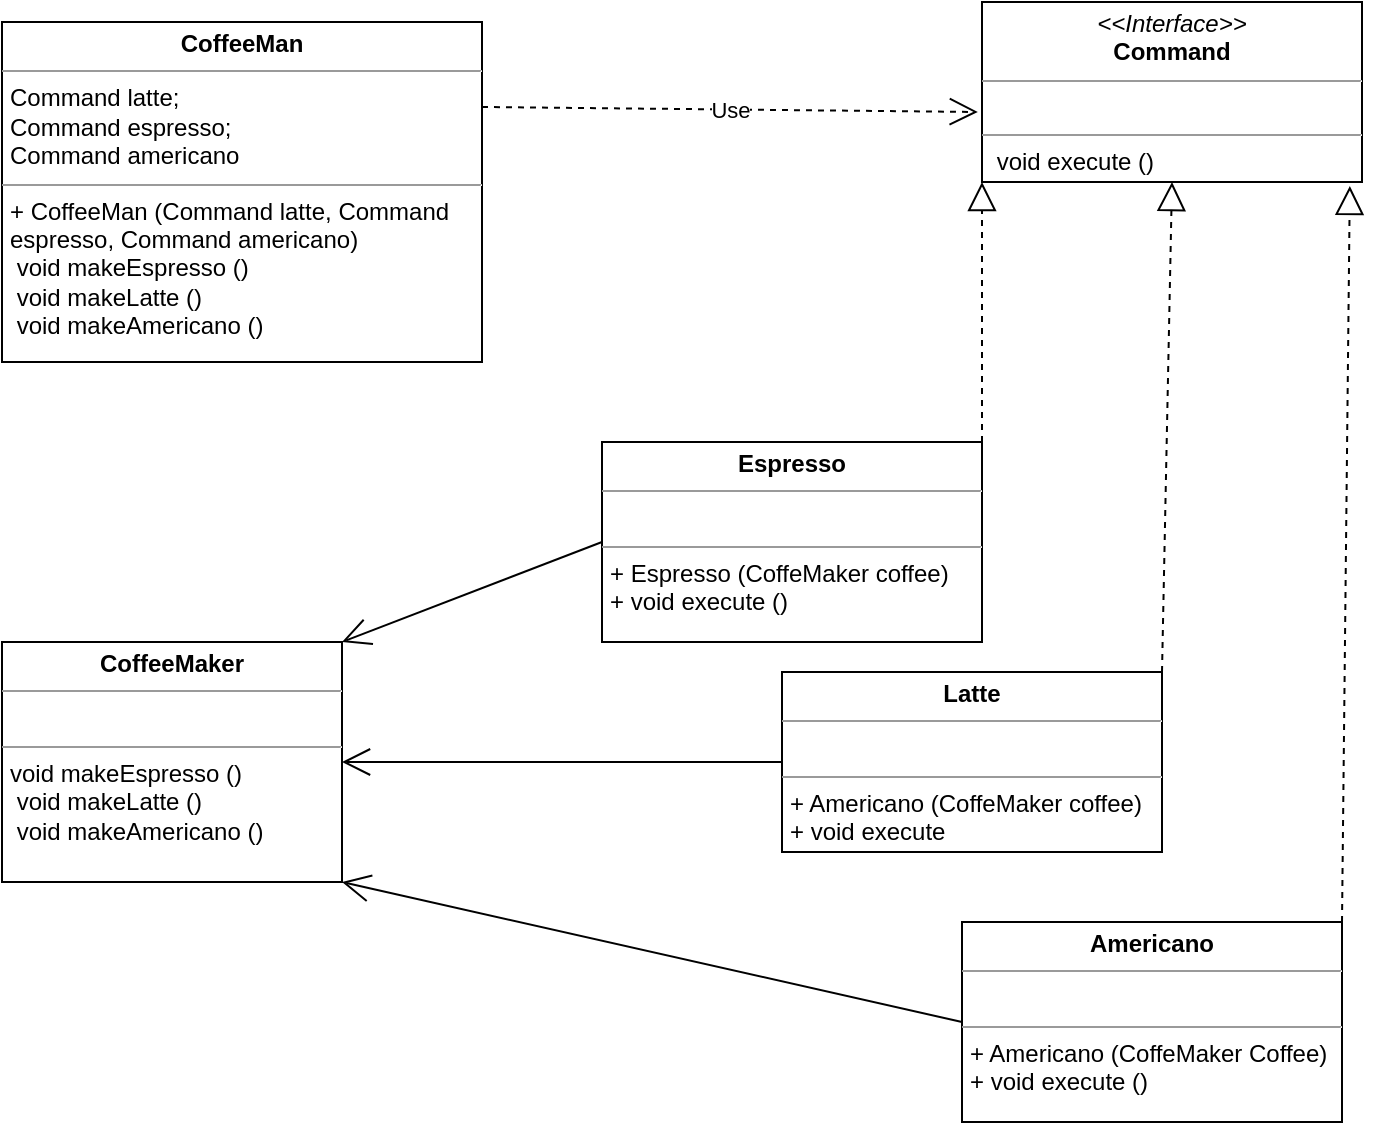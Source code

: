 <mxfile version="19.0.3" type="device"><diagram id="reKHsm5hdGIk8jJ98KJx" name="Страница 1"><mxGraphModel dx="1422" dy="865" grid="1" gridSize="10" guides="1" tooltips="1" connect="1" arrows="1" fold="1" page="1" pageScale="1" pageWidth="827" pageHeight="1169" math="0" shadow="0"><root><mxCell id="0"/><mxCell id="1" parent="0"/><mxCell id="dFposYruSsPXBg3XxSjj-1" value="&lt;p style=&quot;margin:0px;margin-top:4px;text-align:center;&quot;&gt;&lt;i&gt;&amp;lt;&amp;lt;Interface&amp;gt;&amp;gt;&lt;/i&gt;&lt;br&gt;&lt;b&gt;Command&lt;/b&gt;&lt;/p&gt;&lt;hr size=&quot;1&quot;&gt;&lt;p style=&quot;margin:0px;margin-left:4px;&quot;&gt;&lt;br&gt;&lt;/p&gt;&lt;hr size=&quot;1&quot;&gt;&lt;p style=&quot;margin:0px;margin-left:4px;&quot;&gt;&amp;nbsp;void execute ()&lt;/p&gt;" style="verticalAlign=top;align=left;overflow=fill;fontSize=12;fontFamily=Helvetica;html=1;" vertex="1" parent="1"><mxGeometry x="570" y="30" width="190" height="90" as="geometry"/></mxCell><mxCell id="dFposYruSsPXBg3XxSjj-2" value="&lt;p style=&quot;margin:0px;margin-top:4px;text-align:center;&quot;&gt;&lt;b&gt;CoffeeMan&lt;/b&gt;&lt;/p&gt;&lt;hr size=&quot;1&quot;&gt;&lt;p style=&quot;margin:0px;margin-left:4px;&quot;&gt;Command latte;&lt;/p&gt;&lt;p style=&quot;margin:0px;margin-left:4px;&quot;&gt;Command espresso;&lt;/p&gt;&lt;p style=&quot;margin:0px;margin-left:4px;&quot;&gt;Command americano&lt;/p&gt;&lt;hr size=&quot;1&quot;&gt;&lt;p style=&quot;margin:0px;margin-left:4px;&quot;&gt;+ CoffeeMan (Command latte, Command&amp;nbsp;&lt;/p&gt;&lt;p style=&quot;margin:0px;margin-left:4px;&quot;&gt;espresso, Command americano)&lt;/p&gt;&lt;p style=&quot;margin: 0px 0px 0px 4px;&quot;&gt;&amp;nbsp;void makeEspresso ()&lt;/p&gt;&lt;p style=&quot;margin: 0px 0px 0px 4px;&quot;&gt;&amp;nbsp;void makeLatte ()&lt;/p&gt;&lt;p style=&quot;margin: 0px 0px 0px 4px;&quot;&gt;&amp;nbsp;void makeAmericano ()&lt;/p&gt;" style="verticalAlign=top;align=left;overflow=fill;fontSize=12;fontFamily=Helvetica;html=1;" vertex="1" parent="1"><mxGeometry x="80" y="40" width="240" height="170" as="geometry"/></mxCell><mxCell id="dFposYruSsPXBg3XxSjj-3" value="&lt;p style=&quot;margin:0px;margin-top:4px;text-align:center;&quot;&gt;&lt;b&gt;Latte&lt;/b&gt;&lt;/p&gt;&lt;hr size=&quot;1&quot;&gt;&lt;p style=&quot;margin:0px;margin-left:4px;&quot;&gt;&lt;br&gt;&lt;/p&gt;&lt;hr size=&quot;1&quot;&gt;&lt;p style=&quot;margin:0px;margin-left:4px;&quot;&gt;+ Americano (CoffeMaker coffee)&lt;/p&gt;&lt;p style=&quot;margin:0px;margin-left:4px;&quot;&gt;+ void execute&lt;/p&gt;" style="verticalAlign=top;align=left;overflow=fill;fontSize=12;fontFamily=Helvetica;html=1;" vertex="1" parent="1"><mxGeometry x="470" y="365" width="190" height="90" as="geometry"/></mxCell><mxCell id="dFposYruSsPXBg3XxSjj-4" value="&lt;p style=&quot;margin:0px;margin-top:4px;text-align:center;&quot;&gt;&lt;b&gt;Americano&lt;/b&gt;&lt;/p&gt;&lt;hr size=&quot;1&quot;&gt;&lt;p style=&quot;margin:0px;margin-left:4px;&quot;&gt;&lt;br&gt;&lt;/p&gt;&lt;hr size=&quot;1&quot;&gt;&lt;p style=&quot;margin:0px;margin-left:4px;&quot;&gt;+ Americano (CoffeMaker Coffee)&lt;/p&gt;&lt;p style=&quot;margin:0px;margin-left:4px;&quot;&gt;+ void execute ()&lt;/p&gt;" style="verticalAlign=top;align=left;overflow=fill;fontSize=12;fontFamily=Helvetica;html=1;" vertex="1" parent="1"><mxGeometry x="560" y="490" width="190" height="100" as="geometry"/></mxCell><mxCell id="dFposYruSsPXBg3XxSjj-5" value="&lt;p style=&quot;margin:0px;margin-top:4px;text-align:center;&quot;&gt;&lt;b&gt;Espresso&lt;/b&gt;&lt;/p&gt;&lt;hr size=&quot;1&quot;&gt;&lt;p style=&quot;margin:0px;margin-left:4px;&quot;&gt;&lt;br&gt;&lt;/p&gt;&lt;hr size=&quot;1&quot;&gt;&lt;p style=&quot;margin:0px;margin-left:4px;&quot;&gt;+ Espresso (CoffeMaker coffee&lt;span style=&quot;background-color: initial;&quot;&gt;)&lt;/span&gt;&lt;/p&gt;&lt;p style=&quot;margin:0px;margin-left:4px;&quot;&gt;+ void execute ()&lt;/p&gt;" style="verticalAlign=top;align=left;overflow=fill;fontSize=12;fontFamily=Helvetica;html=1;" vertex="1" parent="1"><mxGeometry x="380" y="250" width="190" height="100" as="geometry"/></mxCell><mxCell id="dFposYruSsPXBg3XxSjj-6" value="" style="endArrow=block;dashed=1;endFill=0;endSize=12;html=1;rounded=0;entryX=0;entryY=1;entryDx=0;entryDy=0;exitX=1;exitY=0;exitDx=0;exitDy=0;" edge="1" parent="1" source="dFposYruSsPXBg3XxSjj-5" target="dFposYruSsPXBg3XxSjj-1"><mxGeometry width="160" relative="1" as="geometry"><mxPoint x="330" y="440" as="sourcePoint"/><mxPoint x="490" y="440" as="targetPoint"/></mxGeometry></mxCell><mxCell id="dFposYruSsPXBg3XxSjj-7" value="" style="endArrow=block;dashed=1;endFill=0;endSize=12;html=1;rounded=0;entryX=0.5;entryY=1;entryDx=0;entryDy=0;exitX=1;exitY=0;exitDx=0;exitDy=0;" edge="1" parent="1" source="dFposYruSsPXBg3XxSjj-3" target="dFposYruSsPXBg3XxSjj-1"><mxGeometry width="160" relative="1" as="geometry"><mxPoint x="330" y="440" as="sourcePoint"/><mxPoint x="490" y="440" as="targetPoint"/></mxGeometry></mxCell><mxCell id="dFposYruSsPXBg3XxSjj-8" value="" style="endArrow=block;dashed=1;endFill=0;endSize=12;html=1;rounded=0;entryX=0.968;entryY=1.022;entryDx=0;entryDy=0;entryPerimeter=0;exitX=1;exitY=0;exitDx=0;exitDy=0;" edge="1" parent="1" source="dFposYruSsPXBg3XxSjj-4" target="dFposYruSsPXBg3XxSjj-1"><mxGeometry width="160" relative="1" as="geometry"><mxPoint x="330" y="440" as="sourcePoint"/><mxPoint x="490" y="440" as="targetPoint"/></mxGeometry></mxCell><mxCell id="dFposYruSsPXBg3XxSjj-9" value="&lt;p style=&quot;margin:0px;margin-top:4px;text-align:center;&quot;&gt;&lt;b&gt;CoffeeMaker&lt;/b&gt;&lt;/p&gt;&lt;hr size=&quot;1&quot;&gt;&lt;p style=&quot;margin:0px;margin-left:4px;&quot;&gt;&lt;br&gt;&lt;/p&gt;&lt;hr size=&quot;1&quot;&gt;&lt;p style=&quot;margin: 0px 0px 0px 4px;&quot;&gt;void makeEspresso ()&lt;/p&gt;&lt;p style=&quot;margin: 0px 0px 0px 4px;&quot;&gt;&amp;nbsp;void makeLatte ()&lt;/p&gt;&lt;p style=&quot;margin: 0px 0px 0px 4px;&quot;&gt;&amp;nbsp;void makeAmericano ()&lt;/p&gt;" style="verticalAlign=top;align=left;overflow=fill;fontSize=12;fontFamily=Helvetica;html=1;" vertex="1" parent="1"><mxGeometry x="80" y="350" width="170" height="120" as="geometry"/></mxCell><mxCell id="dFposYruSsPXBg3XxSjj-10" value="" style="endArrow=open;endFill=1;endSize=12;html=1;rounded=0;entryX=1;entryY=0;entryDx=0;entryDy=0;exitX=0;exitY=0.5;exitDx=0;exitDy=0;" edge="1" parent="1" source="dFposYruSsPXBg3XxSjj-5" target="dFposYruSsPXBg3XxSjj-9"><mxGeometry width="160" relative="1" as="geometry"><mxPoint x="330" y="440" as="sourcePoint"/><mxPoint x="490" y="440" as="targetPoint"/></mxGeometry></mxCell><mxCell id="dFposYruSsPXBg3XxSjj-11" value="" style="endArrow=open;endFill=1;endSize=12;html=1;rounded=0;entryX=1;entryY=0.5;entryDx=0;entryDy=0;exitX=0;exitY=0.5;exitDx=0;exitDy=0;" edge="1" parent="1" source="dFposYruSsPXBg3XxSjj-3" target="dFposYruSsPXBg3XxSjj-9"><mxGeometry width="160" relative="1" as="geometry"><mxPoint x="330" y="440" as="sourcePoint"/><mxPoint x="490" y="440" as="targetPoint"/></mxGeometry></mxCell><mxCell id="dFposYruSsPXBg3XxSjj-12" value="" style="endArrow=open;endFill=1;endSize=12;html=1;rounded=0;entryX=1;entryY=1;entryDx=0;entryDy=0;exitX=0;exitY=0.5;exitDx=0;exitDy=0;" edge="1" parent="1" source="dFposYruSsPXBg3XxSjj-4" target="dFposYruSsPXBg3XxSjj-9"><mxGeometry width="160" relative="1" as="geometry"><mxPoint x="330" y="440" as="sourcePoint"/><mxPoint x="490" y="440" as="targetPoint"/></mxGeometry></mxCell><mxCell id="dFposYruSsPXBg3XxSjj-13" value="Use" style="endArrow=open;endSize=12;dashed=1;html=1;rounded=0;entryX=-0.011;entryY=0.611;entryDx=0;entryDy=0;entryPerimeter=0;exitX=1;exitY=0.25;exitDx=0;exitDy=0;" edge="1" parent="1" source="dFposYruSsPXBg3XxSjj-2" target="dFposYruSsPXBg3XxSjj-1"><mxGeometry width="160" relative="1" as="geometry"><mxPoint x="320" y="110" as="sourcePoint"/><mxPoint x="480" y="110" as="targetPoint"/></mxGeometry></mxCell></root></mxGraphModel></diagram></mxfile>
